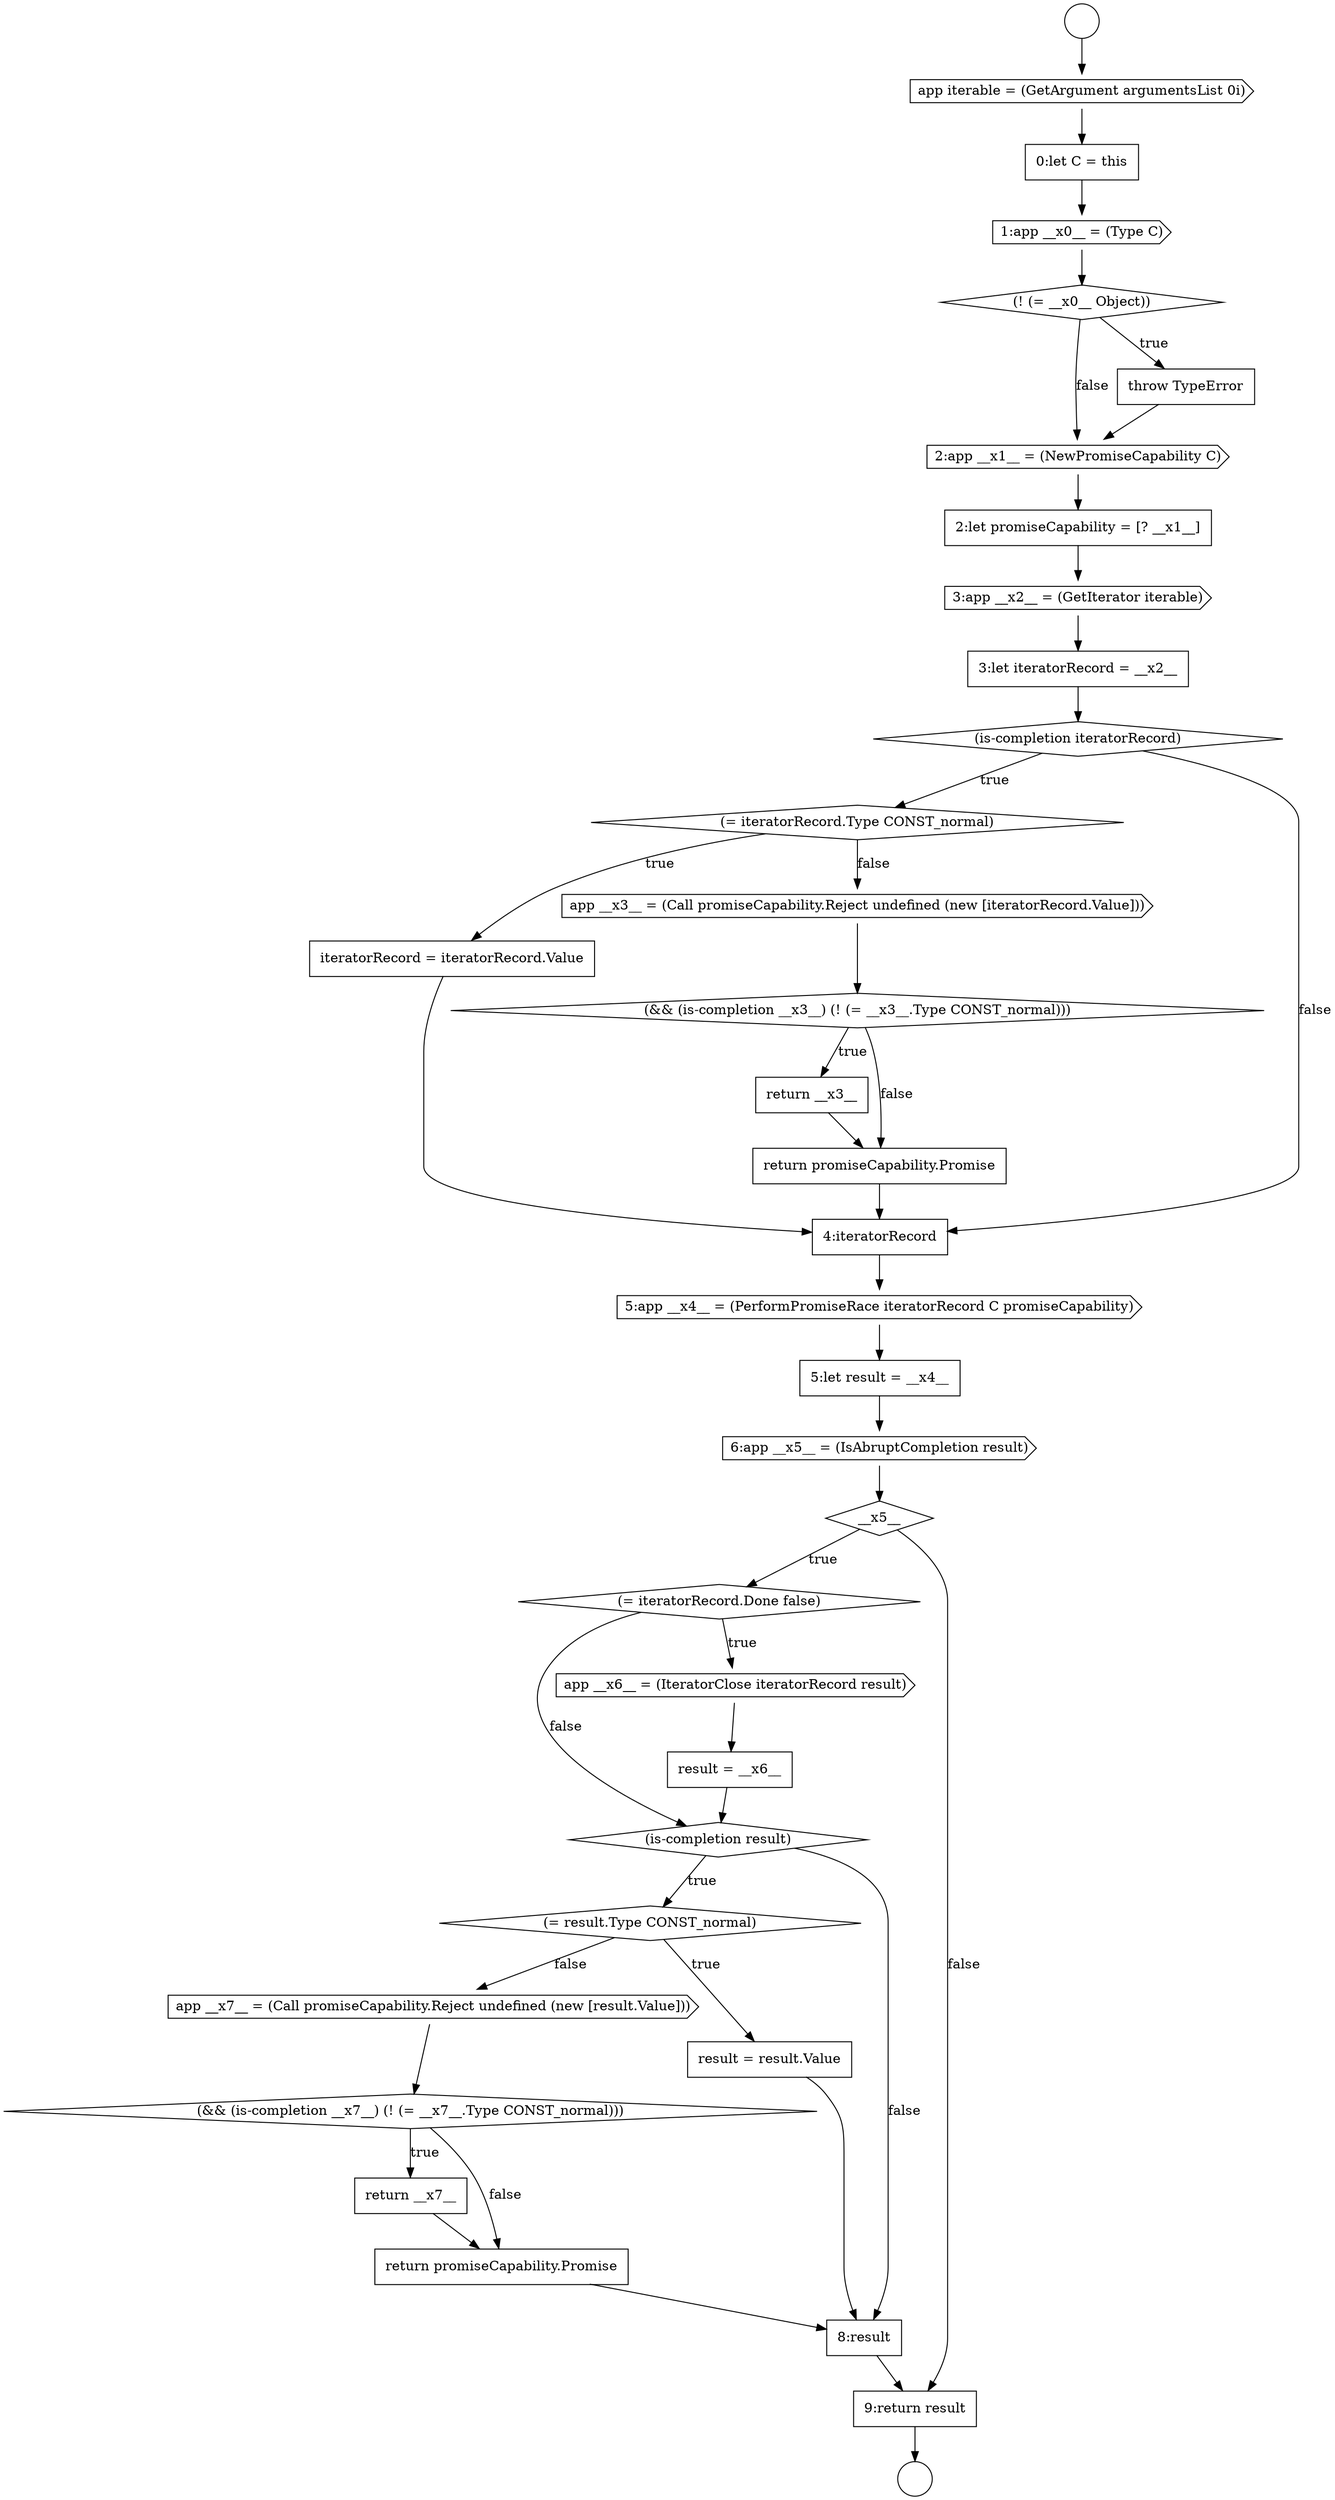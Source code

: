 digraph {
  node17639 [shape=diamond, label=<<font color="black">(= result.Type CONST_normal)</font>> color="black" fillcolor="white" style=filled]
  node17641 [shape=cds, label=<<font color="black">app __x7__ = (Call promiseCapability.Reject undefined (new [result.Value]))</font>> color="black" fillcolor="white" style=filled]
  node17624 [shape=diamond, label=<<font color="black">(= iteratorRecord.Type CONST_normal)</font>> color="black" fillcolor="white" style=filled]
  node17613 [shape=circle label=" " color="black" fillcolor="white" style=filled]
  node17620 [shape=none, margin=0, label=<<font color="black">
    <table border="0" cellborder="1" cellspacing="0" cellpadding="10">
      <tr><td align="left">2:let promiseCapability = [? __x1__]</td></tr>
    </table>
  </font>> color="black" fillcolor="white" style=filled]
  node17645 [shape=none, margin=0, label=<<font color="black">
    <table border="0" cellborder="1" cellspacing="0" cellpadding="10">
      <tr><td align="left">8:result</td></tr>
    </table>
  </font>> color="black" fillcolor="white" style=filled]
  node17619 [shape=cds, label=<<font color="black">2:app __x1__ = (NewPromiseCapability C)</font>> color="black" fillcolor="white" style=filled]
  node17618 [shape=none, margin=0, label=<<font color="black">
    <table border="0" cellborder="1" cellspacing="0" cellpadding="10">
      <tr><td align="left">throw TypeError</td></tr>
    </table>
  </font>> color="black" fillcolor="white" style=filled]
  node17628 [shape=none, margin=0, label=<<font color="black">
    <table border="0" cellborder="1" cellspacing="0" cellpadding="10">
      <tr><td align="left">return __x3__</td></tr>
    </table>
  </font>> color="black" fillcolor="white" style=filled]
  node17637 [shape=none, margin=0, label=<<font color="black">
    <table border="0" cellborder="1" cellspacing="0" cellpadding="10">
      <tr><td align="left">result = __x6__</td></tr>
    </table>
  </font>> color="black" fillcolor="white" style=filled]
  node17625 [shape=none, margin=0, label=<<font color="black">
    <table border="0" cellborder="1" cellspacing="0" cellpadding="10">
      <tr><td align="left">iteratorRecord = iteratorRecord.Value</td></tr>
    </table>
  </font>> color="black" fillcolor="white" style=filled]
  node17626 [shape=cds, label=<<font color="black">app __x3__ = (Call promiseCapability.Reject undefined (new [iteratorRecord.Value]))</font>> color="black" fillcolor="white" style=filled]
  node17630 [shape=none, margin=0, label=<<font color="black">
    <table border="0" cellborder="1" cellspacing="0" cellpadding="10">
      <tr><td align="left">4:iteratorRecord</td></tr>
    </table>
  </font>> color="black" fillcolor="white" style=filled]
  node17635 [shape=diamond, label=<<font color="black">(= iteratorRecord.Done false)</font>> color="black" fillcolor="white" style=filled]
  node17633 [shape=cds, label=<<font color="black">6:app __x5__ = (IsAbruptCompletion result)</font>> color="black" fillcolor="white" style=filled]
  node17627 [shape=diamond, label=<<font color="black">(&amp;&amp; (is-completion __x3__) (! (= __x3__.Type CONST_normal)))</font>> color="black" fillcolor="white" style=filled]
  node17642 [shape=diamond, label=<<font color="black">(&amp;&amp; (is-completion __x7__) (! (= __x7__.Type CONST_normal)))</font>> color="black" fillcolor="white" style=filled]
  node17623 [shape=diamond, label=<<font color="black">(is-completion iteratorRecord)</font>> color="black" fillcolor="white" style=filled]
  node17638 [shape=diamond, label=<<font color="black">(is-completion result)</font>> color="black" fillcolor="white" style=filled]
  node17631 [shape=cds, label=<<font color="black">5:app __x4__ = (PerformPromiseRace iteratorRecord C promiseCapability)</font>> color="black" fillcolor="white" style=filled]
  node17614 [shape=cds, label=<<font color="black">app iterable = (GetArgument argumentsList 0i)</font>> color="black" fillcolor="white" style=filled]
  node17646 [shape=none, margin=0, label=<<font color="black">
    <table border="0" cellborder="1" cellspacing="0" cellpadding="10">
      <tr><td align="left">9:return result</td></tr>
    </table>
  </font>> color="black" fillcolor="white" style=filled]
  node17643 [shape=none, margin=0, label=<<font color="black">
    <table border="0" cellborder="1" cellspacing="0" cellpadding="10">
      <tr><td align="left">return __x7__</td></tr>
    </table>
  </font>> color="black" fillcolor="white" style=filled]
  node17622 [shape=none, margin=0, label=<<font color="black">
    <table border="0" cellborder="1" cellspacing="0" cellpadding="10">
      <tr><td align="left">3:let iteratorRecord = __x2__</td></tr>
    </table>
  </font>> color="black" fillcolor="white" style=filled]
  node17632 [shape=none, margin=0, label=<<font color="black">
    <table border="0" cellborder="1" cellspacing="0" cellpadding="10">
      <tr><td align="left">5:let result = __x4__</td></tr>
    </table>
  </font>> color="black" fillcolor="white" style=filled]
  node17615 [shape=none, margin=0, label=<<font color="black">
    <table border="0" cellborder="1" cellspacing="0" cellpadding="10">
      <tr><td align="left">0:let C = this</td></tr>
    </table>
  </font>> color="black" fillcolor="white" style=filled]
  node17612 [shape=circle label=" " color="black" fillcolor="white" style=filled]
  node17617 [shape=diamond, label=<<font color="black">(! (= __x0__ Object))</font>> color="black" fillcolor="white" style=filled]
  node17640 [shape=none, margin=0, label=<<font color="black">
    <table border="0" cellborder="1" cellspacing="0" cellpadding="10">
      <tr><td align="left">result = result.Value</td></tr>
    </table>
  </font>> color="black" fillcolor="white" style=filled]
  node17621 [shape=cds, label=<<font color="black">3:app __x2__ = (GetIterator iterable)</font>> color="black" fillcolor="white" style=filled]
  node17644 [shape=none, margin=0, label=<<font color="black">
    <table border="0" cellborder="1" cellspacing="0" cellpadding="10">
      <tr><td align="left">return promiseCapability.Promise</td></tr>
    </table>
  </font>> color="black" fillcolor="white" style=filled]
  node17629 [shape=none, margin=0, label=<<font color="black">
    <table border="0" cellborder="1" cellspacing="0" cellpadding="10">
      <tr><td align="left">return promiseCapability.Promise</td></tr>
    </table>
  </font>> color="black" fillcolor="white" style=filled]
  node17616 [shape=cds, label=<<font color="black">1:app __x0__ = (Type C)</font>> color="black" fillcolor="white" style=filled]
  node17636 [shape=cds, label=<<font color="black">app __x6__ = (IteratorClose iteratorRecord result)</font>> color="black" fillcolor="white" style=filled]
  node17634 [shape=diamond, label=<<font color="black">__x5__</font>> color="black" fillcolor="white" style=filled]
  node17641 -> node17642 [ color="black"]
  node17620 -> node17621 [ color="black"]
  node17629 -> node17630 [ color="black"]
  node17634 -> node17635 [label=<<font color="black">true</font>> color="black"]
  node17634 -> node17646 [label=<<font color="black">false</font>> color="black"]
  node17618 -> node17619 [ color="black"]
  node17644 -> node17645 [ color="black"]
  node17621 -> node17622 [ color="black"]
  node17639 -> node17640 [label=<<font color="black">true</font>> color="black"]
  node17639 -> node17641 [label=<<font color="black">false</font>> color="black"]
  node17614 -> node17615 [ color="black"]
  node17616 -> node17617 [ color="black"]
  node17624 -> node17625 [label=<<font color="black">true</font>> color="black"]
  node17624 -> node17626 [label=<<font color="black">false</font>> color="black"]
  node17626 -> node17627 [ color="black"]
  node17636 -> node17637 [ color="black"]
  node17623 -> node17624 [label=<<font color="black">true</font>> color="black"]
  node17623 -> node17630 [label=<<font color="black">false</font>> color="black"]
  node17637 -> node17638 [ color="black"]
  node17632 -> node17633 [ color="black"]
  node17635 -> node17636 [label=<<font color="black">true</font>> color="black"]
  node17635 -> node17638 [label=<<font color="black">false</font>> color="black"]
  node17642 -> node17643 [label=<<font color="black">true</font>> color="black"]
  node17642 -> node17644 [label=<<font color="black">false</font>> color="black"]
  node17645 -> node17646 [ color="black"]
  node17631 -> node17632 [ color="black"]
  node17643 -> node17644 [ color="black"]
  node17638 -> node17639 [label=<<font color="black">true</font>> color="black"]
  node17638 -> node17645 [label=<<font color="black">false</font>> color="black"]
  node17625 -> node17630 [ color="black"]
  node17619 -> node17620 [ color="black"]
  node17640 -> node17645 [ color="black"]
  node17615 -> node17616 [ color="black"]
  node17630 -> node17631 [ color="black"]
  node17646 -> node17613 [ color="black"]
  node17617 -> node17618 [label=<<font color="black">true</font>> color="black"]
  node17617 -> node17619 [label=<<font color="black">false</font>> color="black"]
  node17628 -> node17629 [ color="black"]
  node17612 -> node17614 [ color="black"]
  node17627 -> node17628 [label=<<font color="black">true</font>> color="black"]
  node17627 -> node17629 [label=<<font color="black">false</font>> color="black"]
  node17622 -> node17623 [ color="black"]
  node17633 -> node17634 [ color="black"]
}
